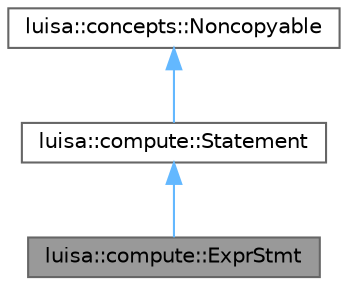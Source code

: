 digraph "luisa::compute::ExprStmt"
{
 // LATEX_PDF_SIZE
  bgcolor="transparent";
  edge [fontname=Helvetica,fontsize=10,labelfontname=Helvetica,labelfontsize=10];
  node [fontname=Helvetica,fontsize=10,shape=box,height=0.2,width=0.4];
  Node1 [id="Node000001",label="luisa::compute::ExprStmt",height=0.2,width=0.4,color="gray40", fillcolor="grey60", style="filled", fontcolor="black",tooltip="Expression statement"];
  Node2 -> Node1 [id="edge3_Node000001_Node000002",dir="back",color="steelblue1",style="solid",tooltip=" "];
  Node2 [id="Node000002",label="luisa::compute::Statement",height=0.2,width=0.4,color="gray40", fillcolor="white", style="filled",URL="$classluisa_1_1compute_1_1_statement.html",tooltip="Base statement class"];
  Node3 -> Node2 [id="edge4_Node000002_Node000003",dir="back",color="steelblue1",style="solid",tooltip=" "];
  Node3 [id="Node000003",label="luisa::concepts::Noncopyable",height=0.2,width=0.4,color="gray40", fillcolor="white", style="filled",URL="$structluisa_1_1concepts_1_1_noncopyable.html",tooltip=" "];
}
